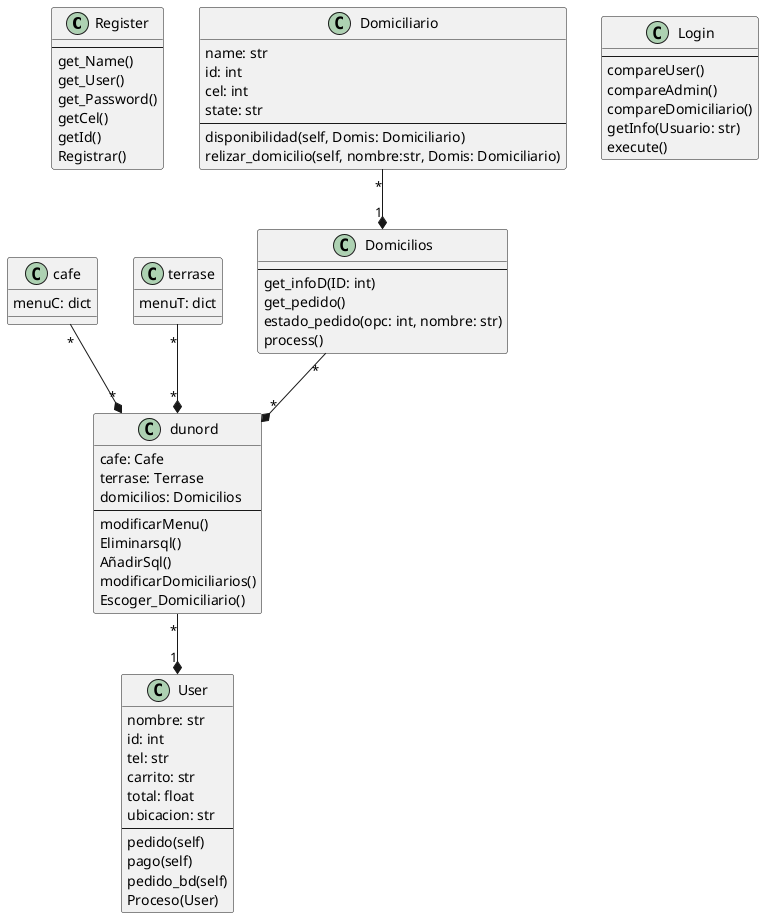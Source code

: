 @startuml
Class Register{
----
get_Name()
get_User()
get_Password()
getCel()
getId()
Registrar()
}

Class User{
nombre: str
id: int
tel: str
carrito: str
total: float
ubicacion: str
--
pedido(self)
pago(self)
pedido_bd(self)
Proceso(User)
}

Class dunord{
cafe: Cafe
terrase: Terrase
domicilios: Domicilios
--
modificarMenu()
Eliminarsql()
AñadirSql()
modificarDomiciliarios()
Escoger_Domiciliario()
}

Class cafe{
menuC: dict
}

Class terrase{
menuT: dict
}

Class Domiciliario{
name: str
id: int
cel: int
state: str
--
disponibilidad(self, Domis: Domiciliario)
relizar_domicilio(self, nombre:str, Domis: Domiciliario)
}

class Domicilios{
----
get_infoD(ID: int)
get_pedido()
estado_pedido(opc: int, nombre: str)
process()
}

class Login{
----
compareUser()
compareAdmin()
compareDomiciliario()
getInfo(Usuario: str)
execute()
}
cafe "*" --* "*" dunord
terrase "*" --* "*" dunord
Domiciliario "*" --* "1" Domicilios
Domicilios "*" --* "*" dunord
dunord "*" --* "1" User
@enduml